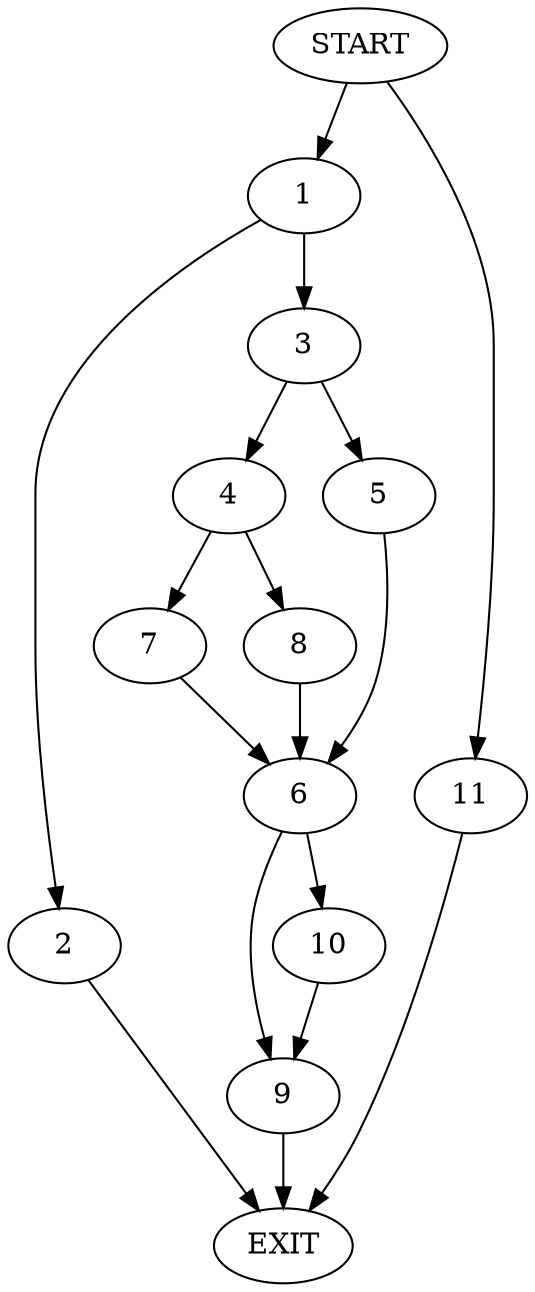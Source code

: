 digraph {
0 [label="START"]
12 [label="EXIT"]
0 -> 1
1 -> 2
1 -> 3
3 -> 4
3 -> 5
2 -> 12
5 -> 6
4 -> 7
4 -> 8
6 -> 9
6 -> 10
8 -> 6
7 -> 6
10 -> 9
9 -> 12
0 -> 11
11 -> 12
}
